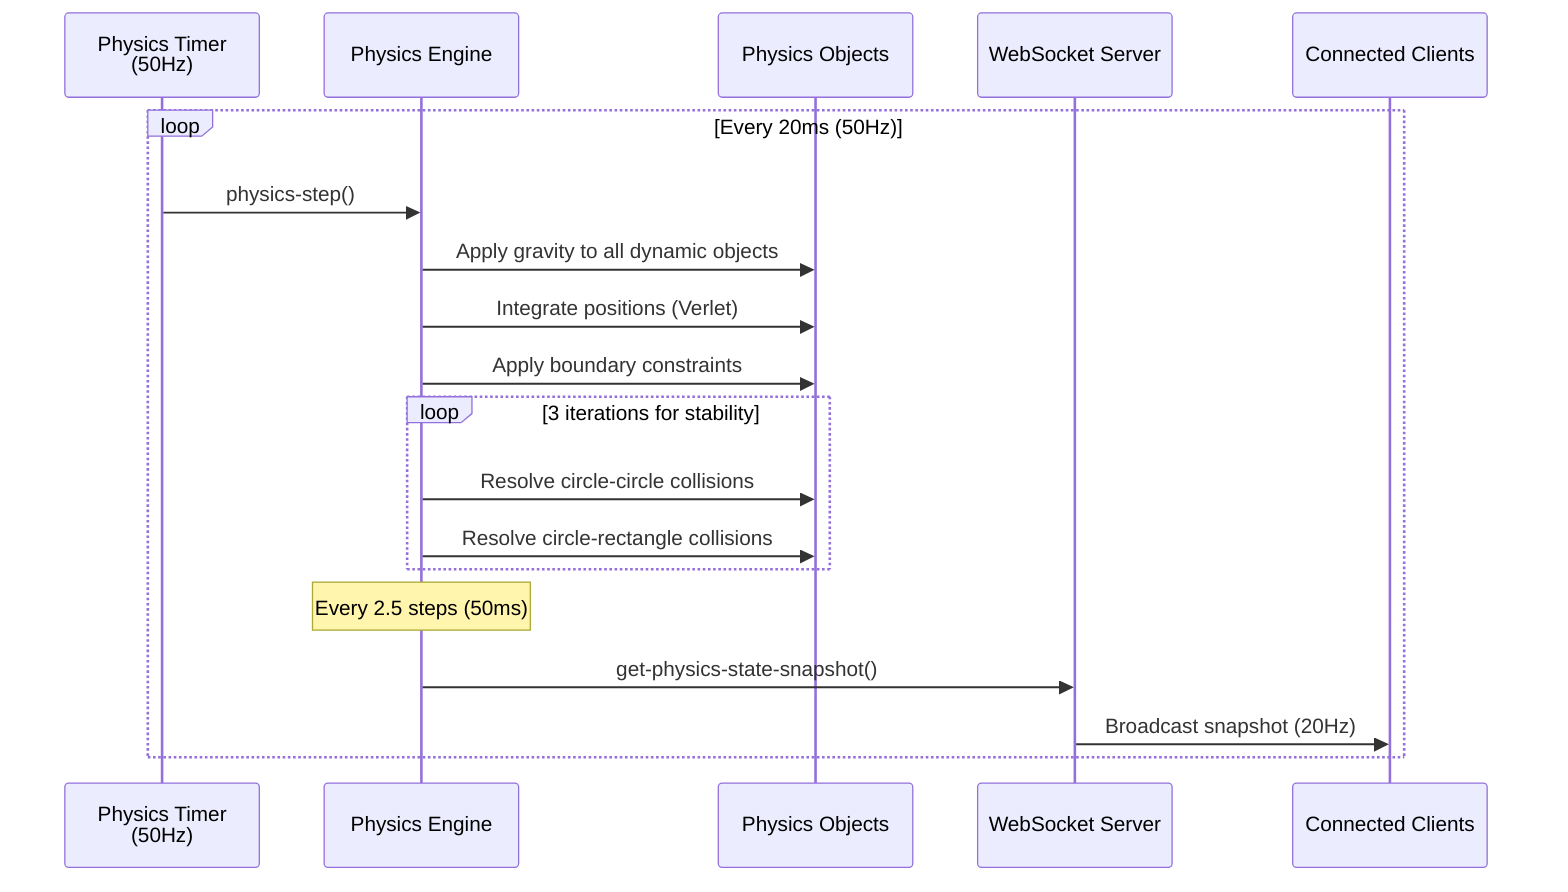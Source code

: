 sequenceDiagram
    participant Timer as Physics Timer<br/>(50Hz)
    participant Engine as Physics Engine
    participant Objects as Physics Objects
    participant WS as WebSocket Server
    participant Clients as Connected Clients

    loop Every 20ms (50Hz)
        Timer->>Engine: physics-step()

        Engine->>Objects: Apply gravity to all dynamic objects
        Engine->>Objects: Integrate positions (Verlet)
        Engine->>Objects: Apply boundary constraints

        loop 3 iterations for stability
            Engine->>Objects: Resolve circle-circle collisions
            Engine->>Objects: Resolve circle-rectangle collisions
        end

        Note over Engine: Every 2.5 steps (50ms)
        Engine->>WS: get-physics-state-snapshot()
        WS->>Clients: Broadcast snapshot (20Hz)
    end